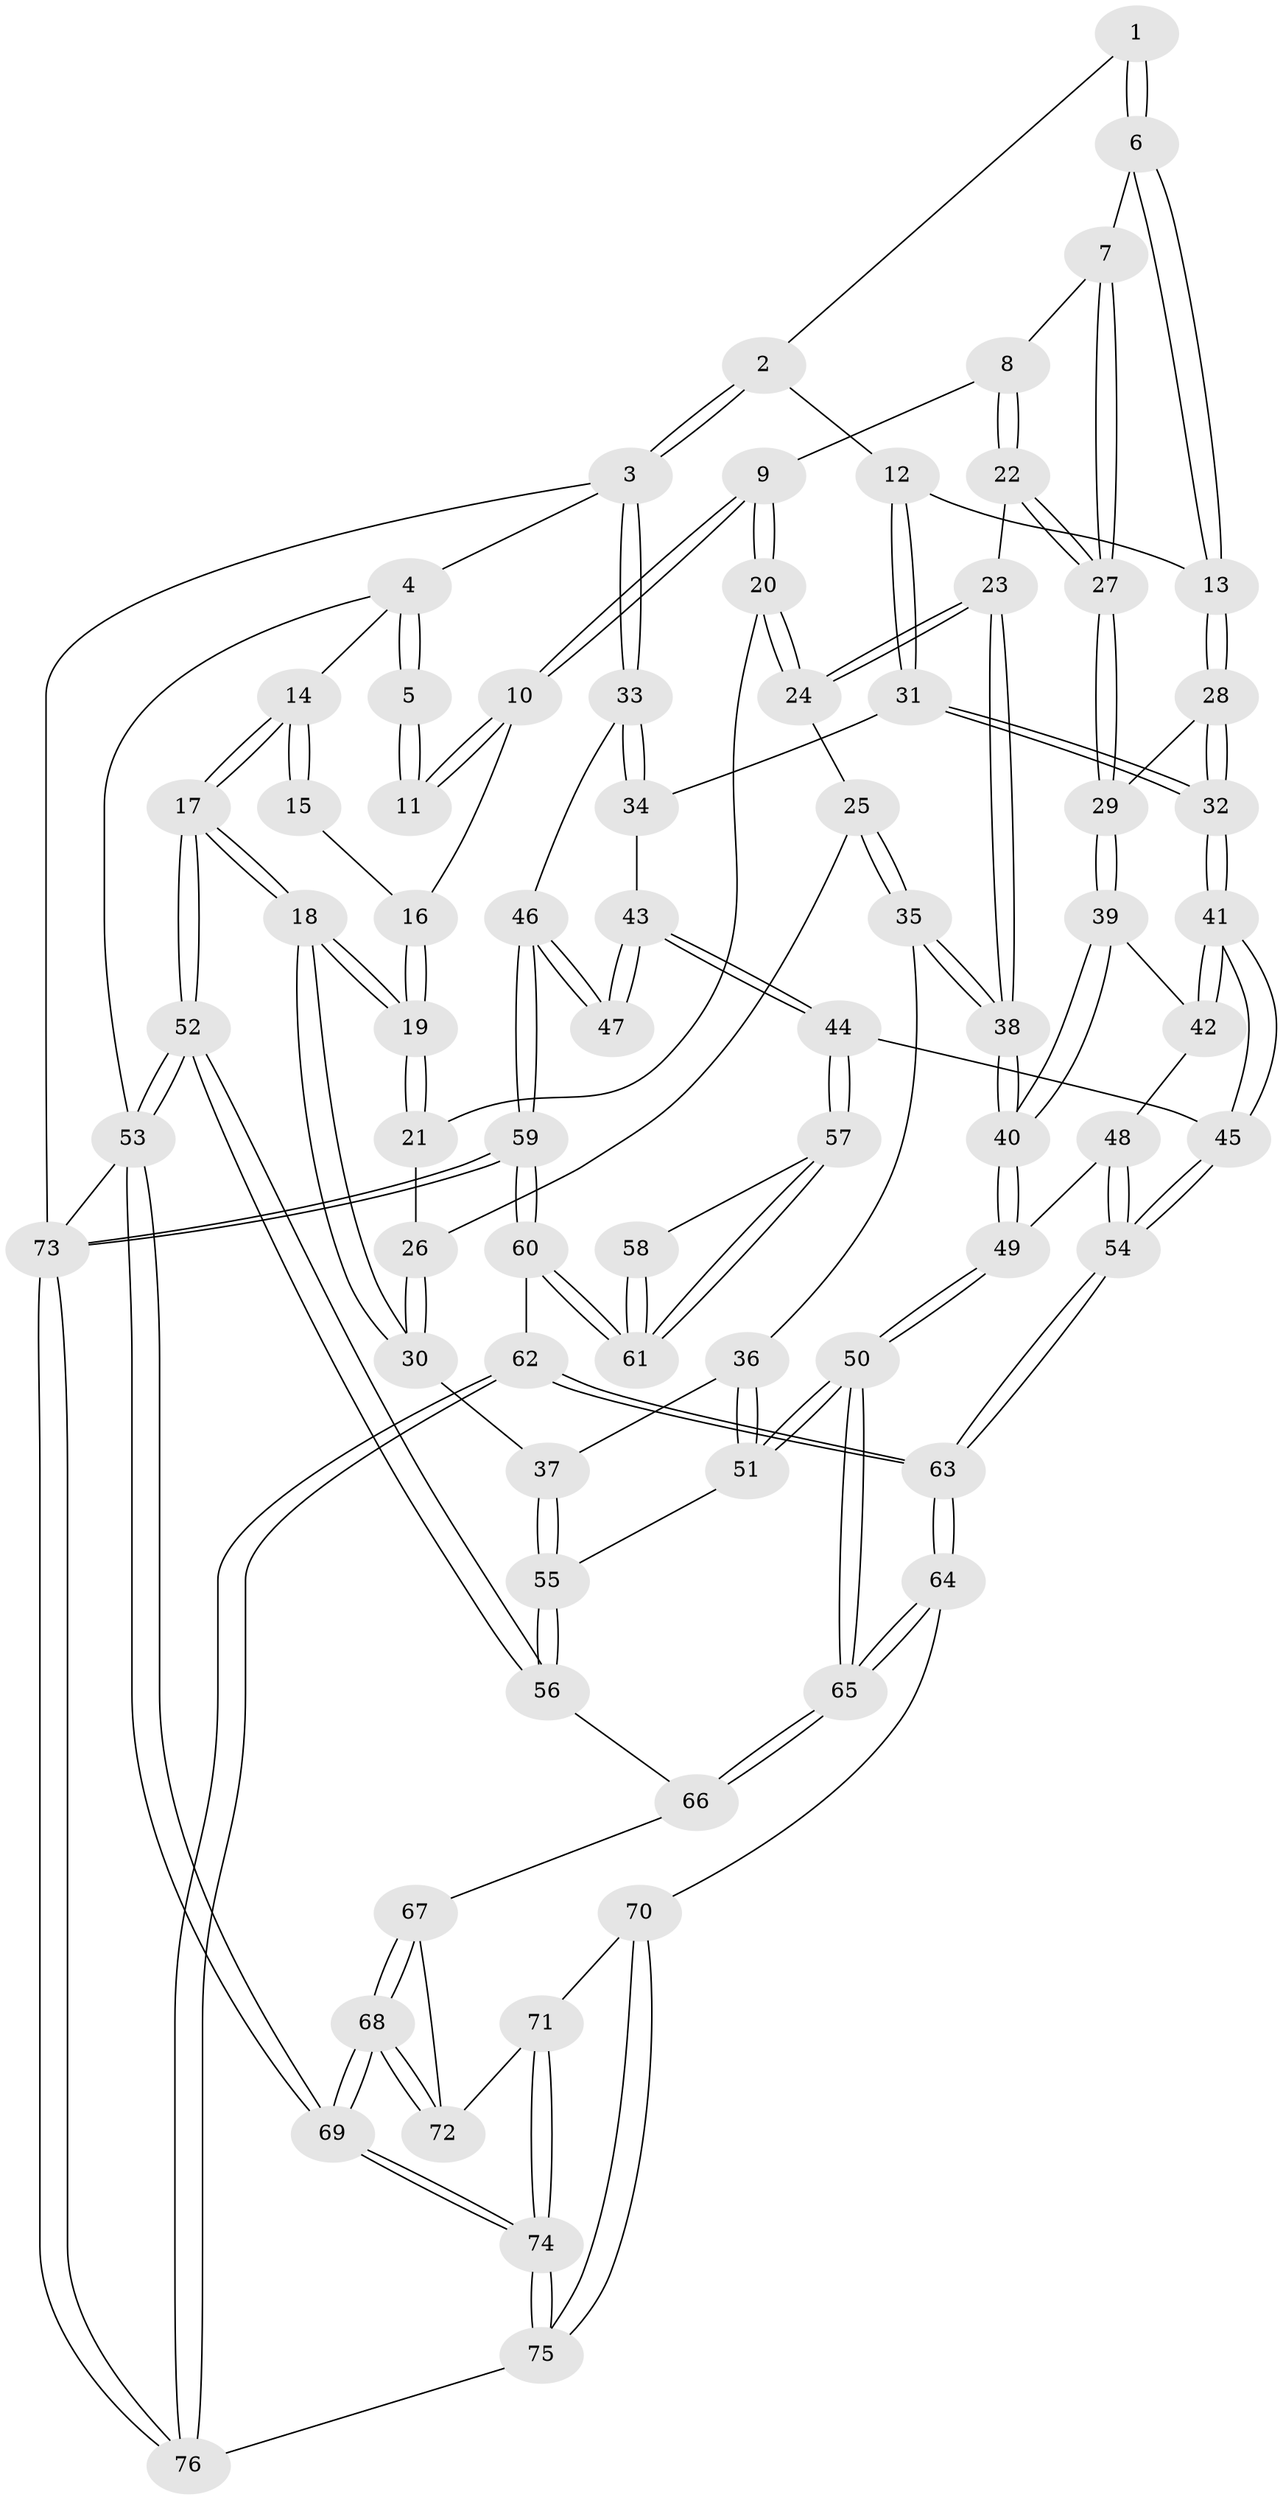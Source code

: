// coarse degree distribution, {3: 0.07547169811320754, 4: 0.37735849056603776, 6: 0.1509433962264151, 5: 0.3584905660377358, 2: 0.018867924528301886, 1: 0.018867924528301886}
// Generated by graph-tools (version 1.1) at 2025/52/02/27/25 19:52:38]
// undirected, 76 vertices, 187 edges
graph export_dot {
graph [start="1"]
  node [color=gray90,style=filled];
  1 [pos="+0.6052780130587714+0"];
  2 [pos="+0.9687581378055452+0"];
  3 [pos="+1+0"];
  4 [pos="+0+0"];
  5 [pos="+0.30117064892145196+0"];
  6 [pos="+0.5935020068952487+0.08893572233955553"];
  7 [pos="+0.489986445707245+0.12979879779943418"];
  8 [pos="+0.37221583658862123+0.12509309296099239"];
  9 [pos="+0.3448278044614971+0.11519396756097543"];
  10 [pos="+0.34463045109115287+0.11489809657338229"];
  11 [pos="+0.30358674020458265+0"];
  12 [pos="+0.8598769443071532+0.16558747736546817"];
  13 [pos="+0.6268281464223829+0.1257041733416146"];
  14 [pos="+0+0.06082005397016825"];
  15 [pos="+0.21597003882576085+0.029990836139076518"];
  16 [pos="+0.18561412683182682+0.10457263199867323"];
  17 [pos="+0+0.1819513883785428"];
  18 [pos="+0+0.20959274343885353"];
  19 [pos="+0+0.17320981030101537"];
  20 [pos="+0.31920088139715824+0.15125054867114843"];
  21 [pos="+0.29958426952570993+0.1640827466222378"];
  22 [pos="+0.3887833966254495+0.30111591567291185"];
  23 [pos="+0.38400595802769694+0.3035254269484494"];
  24 [pos="+0.30982700423042525+0.27865270228405653"];
  25 [pos="+0.28669653253644733+0.28808279531179243"];
  26 [pos="+0.20340482748541666+0.2512991892833665"];
  27 [pos="+0.4578164827500296+0.3044310041837609"];
  28 [pos="+0.6211905045193646+0.28362832307722"];
  29 [pos="+0.4694398957244628+0.3150807156120644"];
  30 [pos="+0+0.277440225390414"];
  31 [pos="+0.9131274044187054+0.24129983885323217"];
  32 [pos="+0.6762416233472323+0.3948493090135331"];
  33 [pos="+1+0.30133958316635245"];
  34 [pos="+0.9279662631579009+0.24910593972396602"];
  35 [pos="+0.2662615785273174+0.3963089952842574"];
  36 [pos="+0.14841845288173744+0.39344687071666856"];
  37 [pos="+0.057270697965236636+0.34571388276047876"];
  38 [pos="+0.3310775899167406+0.431529523988932"];
  39 [pos="+0.4779542896175716+0.37511448595121294"];
  40 [pos="+0.33447302070553747+0.437164806422823"];
  41 [pos="+0.6730653804290304+0.4115124265450881"];
  42 [pos="+0.5165191820708136+0.4287449951563016"];
  43 [pos="+0.8585259825013228+0.43727987769353954"];
  44 [pos="+0.7185650369471838+0.475875015082278"];
  45 [pos="+0.6901646125588291+0.45971130903002067"];
  46 [pos="+1+0.5560854354422401"];
  47 [pos="+0.9068214121895585+0.5088013140912728"];
  48 [pos="+0.49682710943391095+0.46143479013876515"];
  49 [pos="+0.3498459413620538+0.5003589201248134"];
  50 [pos="+0.3317792022679603+0.5855353359893448"];
  51 [pos="+0.20665413595214835+0.538070908918226"];
  52 [pos="+0+0.6689674022204911"];
  53 [pos="+0+1"];
  54 [pos="+0.5495779241188778+0.6757047911777783"];
  55 [pos="+0.09016385928437388+0.6003493571727805"];
  56 [pos="+0.0656703283419577+0.653614201409215"];
  57 [pos="+0.7422328656352443+0.5034871494116798"];
  58 [pos="+0.9013873891575942+0.5114108828589414"];
  59 [pos="+1+0.8365126051152212"];
  60 [pos="+0.8128412221883431+0.7106965092754617"];
  61 [pos="+0.8004942933583308+0.6167926109843128"];
  62 [pos="+0.5522210666210566+0.799183446634102"];
  63 [pos="+0.5203186302811832+0.7704543289973602"];
  64 [pos="+0.4363203953958165+0.7532585526159988"];
  65 [pos="+0.36196679899923423+0.6820207011371171"];
  66 [pos="+0.12236899335200861+0.7049726596546175"];
  67 [pos="+0.12185740889636078+0.7163746225588189"];
  68 [pos="+0+0.9155041008484827"];
  69 [pos="+0+1"];
  70 [pos="+0.32595990162647404+0.8488467120289198"];
  71 [pos="+0.18605266241541868+0.863243457494166"];
  72 [pos="+0.14742092978182975+0.8091149673927989"];
  73 [pos="+1+1"];
  74 [pos="+0+1"];
  75 [pos="+0.22000293166472815+1"];
  76 [pos="+0.642499029902556+1"];
  1 -- 2;
  1 -- 6;
  1 -- 6;
  2 -- 3;
  2 -- 3;
  2 -- 12;
  3 -- 4;
  3 -- 33;
  3 -- 33;
  3 -- 73;
  4 -- 5;
  4 -- 5;
  4 -- 14;
  4 -- 53;
  5 -- 11;
  5 -- 11;
  6 -- 7;
  6 -- 13;
  6 -- 13;
  7 -- 8;
  7 -- 27;
  7 -- 27;
  8 -- 9;
  8 -- 22;
  8 -- 22;
  9 -- 10;
  9 -- 10;
  9 -- 20;
  9 -- 20;
  10 -- 11;
  10 -- 11;
  10 -- 16;
  12 -- 13;
  12 -- 31;
  12 -- 31;
  13 -- 28;
  13 -- 28;
  14 -- 15;
  14 -- 15;
  14 -- 17;
  14 -- 17;
  15 -- 16;
  16 -- 19;
  16 -- 19;
  17 -- 18;
  17 -- 18;
  17 -- 52;
  17 -- 52;
  18 -- 19;
  18 -- 19;
  18 -- 30;
  18 -- 30;
  19 -- 21;
  19 -- 21;
  20 -- 21;
  20 -- 24;
  20 -- 24;
  21 -- 26;
  22 -- 23;
  22 -- 27;
  22 -- 27;
  23 -- 24;
  23 -- 24;
  23 -- 38;
  23 -- 38;
  24 -- 25;
  25 -- 26;
  25 -- 35;
  25 -- 35;
  26 -- 30;
  26 -- 30;
  27 -- 29;
  27 -- 29;
  28 -- 29;
  28 -- 32;
  28 -- 32;
  29 -- 39;
  29 -- 39;
  30 -- 37;
  31 -- 32;
  31 -- 32;
  31 -- 34;
  32 -- 41;
  32 -- 41;
  33 -- 34;
  33 -- 34;
  33 -- 46;
  34 -- 43;
  35 -- 36;
  35 -- 38;
  35 -- 38;
  36 -- 37;
  36 -- 51;
  36 -- 51;
  37 -- 55;
  37 -- 55;
  38 -- 40;
  38 -- 40;
  39 -- 40;
  39 -- 40;
  39 -- 42;
  40 -- 49;
  40 -- 49;
  41 -- 42;
  41 -- 42;
  41 -- 45;
  41 -- 45;
  42 -- 48;
  43 -- 44;
  43 -- 44;
  43 -- 47;
  43 -- 47;
  44 -- 45;
  44 -- 57;
  44 -- 57;
  45 -- 54;
  45 -- 54;
  46 -- 47;
  46 -- 47;
  46 -- 59;
  46 -- 59;
  48 -- 49;
  48 -- 54;
  48 -- 54;
  49 -- 50;
  49 -- 50;
  50 -- 51;
  50 -- 51;
  50 -- 65;
  50 -- 65;
  51 -- 55;
  52 -- 53;
  52 -- 53;
  52 -- 56;
  52 -- 56;
  53 -- 69;
  53 -- 69;
  53 -- 73;
  54 -- 63;
  54 -- 63;
  55 -- 56;
  55 -- 56;
  56 -- 66;
  57 -- 58;
  57 -- 61;
  57 -- 61;
  58 -- 61;
  58 -- 61;
  59 -- 60;
  59 -- 60;
  59 -- 73;
  59 -- 73;
  60 -- 61;
  60 -- 61;
  60 -- 62;
  62 -- 63;
  62 -- 63;
  62 -- 76;
  62 -- 76;
  63 -- 64;
  63 -- 64;
  64 -- 65;
  64 -- 65;
  64 -- 70;
  65 -- 66;
  65 -- 66;
  66 -- 67;
  67 -- 68;
  67 -- 68;
  67 -- 72;
  68 -- 69;
  68 -- 69;
  68 -- 72;
  68 -- 72;
  69 -- 74;
  69 -- 74;
  70 -- 71;
  70 -- 75;
  70 -- 75;
  71 -- 72;
  71 -- 74;
  71 -- 74;
  73 -- 76;
  73 -- 76;
  74 -- 75;
  74 -- 75;
  75 -- 76;
}
